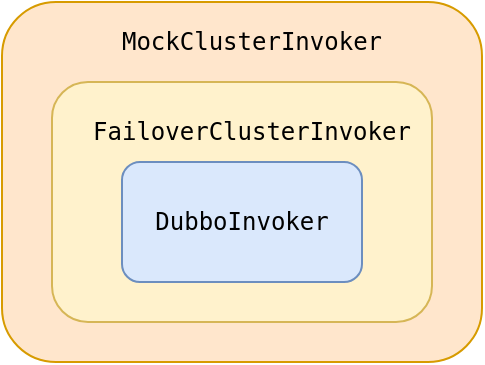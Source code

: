 <mxfile version="14.7.6" type="github">
  <diagram id="43lwU4hjst_tyaB0GnKd" name="Page-1">
    <mxGraphModel dx="946" dy="536" grid="1" gridSize="10" guides="1" tooltips="1" connect="1" arrows="1" fold="1" page="1" pageScale="1" pageWidth="827" pageHeight="1169" math="0" shadow="0">
      <root>
        <mxCell id="0" />
        <mxCell id="1" parent="0" />
        <mxCell id="nUXMCFIzMYrR4--K0lze-4" value="" style="rounded=1;whiteSpace=wrap;html=1;fillColor=#ffe6cc;strokeColor=#d79b00;" vertex="1" parent="1">
          <mxGeometry x="130" y="110" width="240" height="180" as="geometry" />
        </mxCell>
        <mxCell id="nUXMCFIzMYrR4--K0lze-2" value="&lt;pre&gt;&lt;br&gt;&lt;/pre&gt;" style="rounded=1;whiteSpace=wrap;html=1;fillColor=#fff2cc;strokeColor=#d6b656;" vertex="1" parent="1">
          <mxGeometry x="155" y="150" width="190" height="120" as="geometry" />
        </mxCell>
        <mxCell id="nUXMCFIzMYrR4--K0lze-1" value="&lt;pre&gt;DubboInvoker&lt;/pre&gt;" style="rounded=1;whiteSpace=wrap;html=1;fillColor=#dae8fc;strokeColor=#6c8ebf;" vertex="1" parent="1">
          <mxGeometry x="190" y="190" width="120" height="60" as="geometry" />
        </mxCell>
        <mxCell id="nUXMCFIzMYrR4--K0lze-3" value="&lt;pre&gt;FailoverClusterInvoker&lt;/pre&gt;" style="text;html=1;strokeColor=none;fillColor=none;align=center;verticalAlign=middle;whiteSpace=wrap;rounded=0;" vertex="1" parent="1">
          <mxGeometry x="160" y="160" width="190" height="30" as="geometry" />
        </mxCell>
        <mxCell id="nUXMCFIzMYrR4--K0lze-5" value="&lt;pre&gt;MockClusterInvoker&lt;/pre&gt;" style="text;html=1;strokeColor=none;fillColor=none;align=center;verticalAlign=middle;whiteSpace=wrap;rounded=0;" vertex="1" parent="1">
          <mxGeometry x="235" y="120" width="40" height="20" as="geometry" />
        </mxCell>
      </root>
    </mxGraphModel>
  </diagram>
</mxfile>
